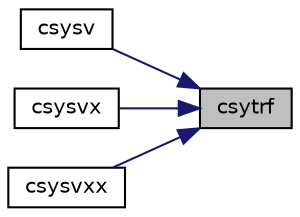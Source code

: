 digraph "csytrf"
{
 // LATEX_PDF_SIZE
  edge [fontname="Helvetica",fontsize="10",labelfontname="Helvetica",labelfontsize="10"];
  node [fontname="Helvetica",fontsize="10",shape=record];
  rankdir="RL";
  Node1 [label="csytrf",height=0.2,width=0.4,color="black", fillcolor="grey75", style="filled", fontcolor="black",tooltip="CSYTRF"];
  Node1 -> Node2 [dir="back",color="midnightblue",fontsize="10",style="solid",fontname="Helvetica"];
  Node2 [label="csysv",height=0.2,width=0.4,color="black", fillcolor="white", style="filled",URL="$csysv_8f.html#a7bfdf654eb5b41b318d5b8b3be55f575",tooltip="CSYSV computes the solution to system of linear equations A * X = B for SY matrices"];
  Node1 -> Node3 [dir="back",color="midnightblue",fontsize="10",style="solid",fontname="Helvetica"];
  Node3 [label="csysvx",height=0.2,width=0.4,color="black", fillcolor="white", style="filled",URL="$csysvx_8f.html#ab83ef6fbaf99306b967bf9053a3e6082",tooltip="CSYSVX computes the solution to system of linear equations A * X = B for SY matrices"];
  Node1 -> Node4 [dir="back",color="midnightblue",fontsize="10",style="solid",fontname="Helvetica"];
  Node4 [label="csysvxx",height=0.2,width=0.4,color="black", fillcolor="white", style="filled",URL="$csysvxx_8f.html#a48da16f71d9aa75098b8c6d3c4007979",tooltip="CSYSVXX computes the solution to system of linear equations A * X = B for SY matrices"];
}
